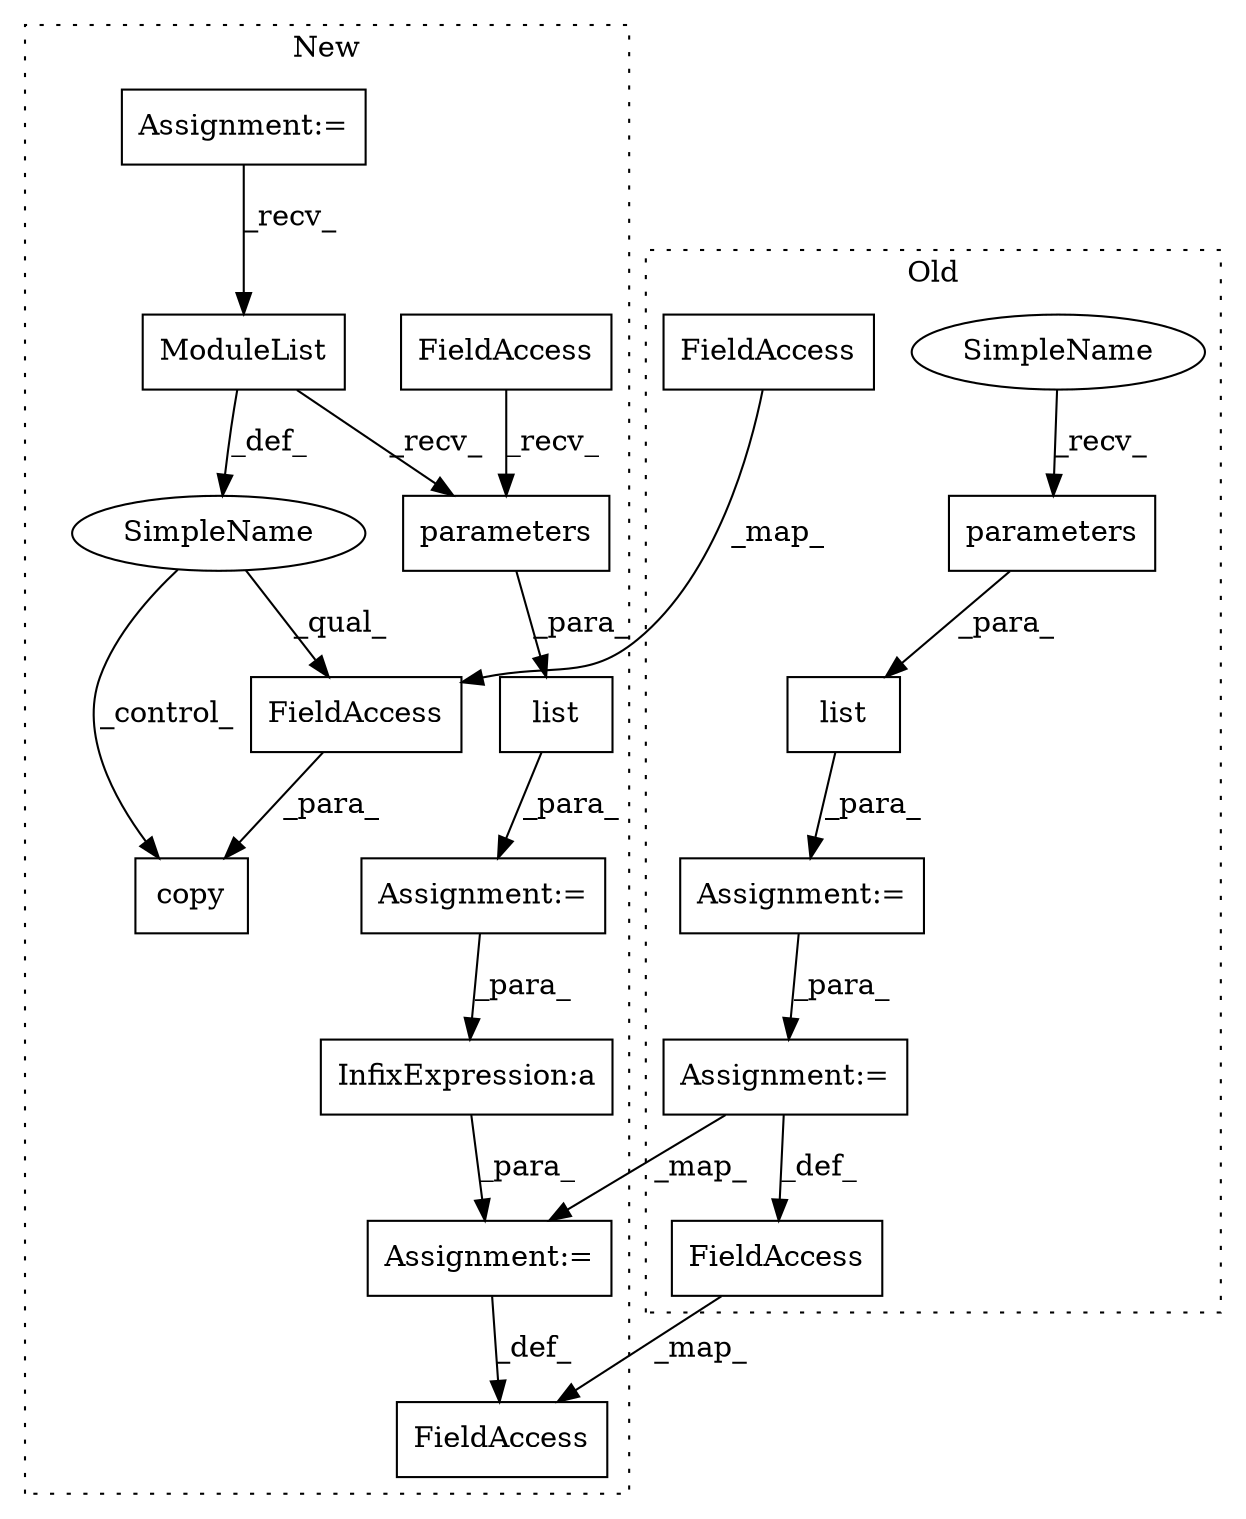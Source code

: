 digraph G {
subgraph cluster0 {
1 [label="list" a="32" s="957,987" l="5,1" shape="box"];
3 [label="Assignment:=" a="7" s="955" l="2" shape="box"];
8 [label="parameters" a="32" s="975" l="12" shape="box"];
13 [label="FieldAccess" a="22" s="1091" l="14" shape="box"];
15 [label="FieldAccess" a="22" s="1012" l="21" shape="box"];
17 [label="Assignment:=" a="7" s="1105" l="1" shape="box"];
19 [label="SimpleName" a="42" s="962" l="12" shape="ellipse"];
label = "Old";
style="dotted";
}
subgraph cluster1 {
2 [label="copy" a="32" s="1172,1198" l="5,1" shape="box"];
4 [label="SimpleName" a="42" s="1107" l="12" shape="ellipse"];
5 [label="ModuleList" a="32" s="626,664" l="11,1" shape="box"];
6 [label="InfixExpression:a" a="27" s="931" l="3" shape="box"];
7 [label="list" a="32" s="840,882" l="5,1" shape="box"];
9 [label="parameters" a="32" s="870" l="12" shape="box"];
10 [label="FieldAccess" a="22" s="845" l="24" shape="box"];
11 [label="Assignment:=" a="7" s="358" l="2" shape="box"];
12 [label="Assignment:=" a="7" s="839" l="1" shape="box"];
14 [label="FieldAccess" a="22" s="953" l="14" shape="box"];
16 [label="FieldAccess" a="22" s="1177" l="21" shape="box"];
18 [label="Assignment:=" a="7" s="967" l="1" shape="box"];
label = "New";
style="dotted";
}
1 -> 3 [label="_para_"];
3 -> 17 [label="_para_"];
4 -> 16 [label="_qual_"];
4 -> 2 [label="_control_"];
5 -> 9 [label="_recv_"];
5 -> 4 [label="_def_"];
6 -> 18 [label="_para_"];
7 -> 12 [label="_para_"];
8 -> 1 [label="_para_"];
9 -> 7 [label="_para_"];
10 -> 9 [label="_recv_"];
11 -> 5 [label="_recv_"];
12 -> 6 [label="_para_"];
13 -> 14 [label="_map_"];
15 -> 16 [label="_map_"];
16 -> 2 [label="_para_"];
17 -> 18 [label="_map_"];
17 -> 13 [label="_def_"];
18 -> 14 [label="_def_"];
19 -> 8 [label="_recv_"];
}